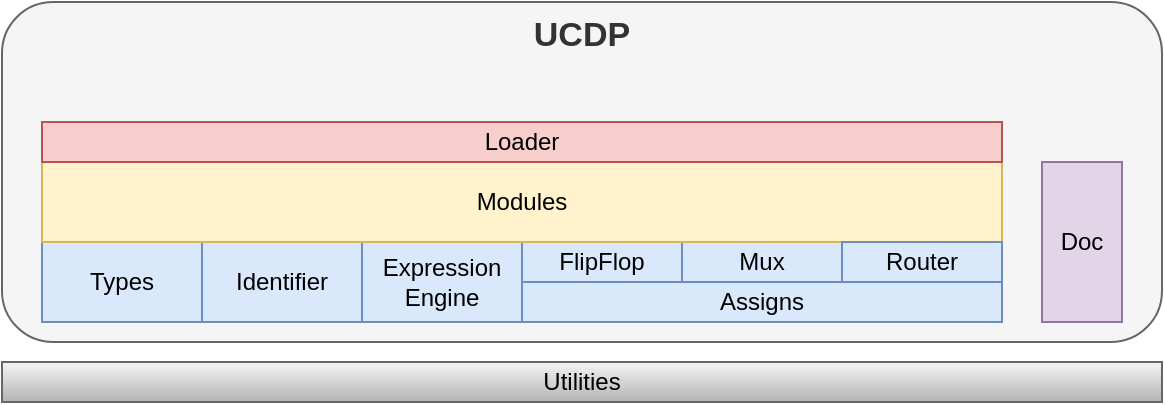 <mxfile version="21.3.7" type="device">
  <diagram name="Seite-1" id="RG0F5FsdQFkT8vz7-S_c">
    <mxGraphModel dx="753" dy="537" grid="1" gridSize="10" guides="1" tooltips="1" connect="1" arrows="1" fold="1" page="1" pageScale="1" pageWidth="827" pageHeight="1169" math="0" shadow="0">
      <root>
        <mxCell id="0" />
        <mxCell id="1" parent="0" />
        <mxCell id="MivXOXssENZeqyFi2kfn-24" value="UCDP" style="rounded=1;whiteSpace=wrap;html=1;fillColor=#f5f5f5;strokeColor=#666666;fontColor=#333333;verticalAlign=top;fontSize=17;fontStyle=1" parent="1" vertex="1">
          <mxGeometry x="80" y="320" width="580" height="170" as="geometry" />
        </mxCell>
        <mxCell id="MivXOXssENZeqyFi2kfn-25" style="edgeStyle=orthogonalEdgeStyle;rounded=0;orthogonalLoop=1;jettySize=auto;html=1;exitX=0.5;exitY=0;exitDx=0;exitDy=0;" parent="1" source="MivXOXssENZeqyFi2kfn-26" target="MivXOXssENZeqyFi2kfn-31" edge="1">
          <mxGeometry relative="1" as="geometry" />
        </mxCell>
        <mxCell id="MivXOXssENZeqyFi2kfn-26" value="Expression Engine" style="rounded=0;whiteSpace=wrap;html=1;fillColor=#dae8fc;strokeColor=#6c8ebf;" parent="1" vertex="1">
          <mxGeometry x="260" y="440" width="80" height="40" as="geometry" />
        </mxCell>
        <mxCell id="MivXOXssENZeqyFi2kfn-27" value="Types" style="rounded=0;whiteSpace=wrap;html=1;fillColor=#dae8fc;strokeColor=#6c8ebf;" parent="1" vertex="1">
          <mxGeometry x="100" y="440" width="80" height="40" as="geometry" />
        </mxCell>
        <mxCell id="MivXOXssENZeqyFi2kfn-28" value="Identifier" style="rounded=0;whiteSpace=wrap;html=1;fillColor=#dae8fc;strokeColor=#6c8ebf;" parent="1" vertex="1">
          <mxGeometry x="180" y="440" width="80" height="40" as="geometry" />
        </mxCell>
        <mxCell id="MivXOXssENZeqyFi2kfn-29" value="FlipFlop" style="rounded=0;whiteSpace=wrap;html=1;fillColor=#dae8fc;strokeColor=#6c8ebf;" parent="1" vertex="1">
          <mxGeometry x="340" y="440" width="80" height="20" as="geometry" />
        </mxCell>
        <mxCell id="MivXOXssENZeqyFi2kfn-30" value="Mux" style="rounded=0;whiteSpace=wrap;html=1;fillColor=#dae8fc;strokeColor=#6c8ebf;" parent="1" vertex="1">
          <mxGeometry x="420" y="440" width="80" height="20" as="geometry" />
        </mxCell>
        <mxCell id="MivXOXssENZeqyFi2kfn-31" value="Modules" style="rounded=0;whiteSpace=wrap;html=1;fillColor=#fff2cc;strokeColor=#d6b656;" parent="1" vertex="1">
          <mxGeometry x="100" y="400" width="480" height="40" as="geometry" />
        </mxCell>
        <mxCell id="MivXOXssENZeqyFi2kfn-32" value="Assigns" style="rounded=0;whiteSpace=wrap;html=1;fillColor=#dae8fc;strokeColor=#6c8ebf;" parent="1" vertex="1">
          <mxGeometry x="340" y="460" width="240" height="20" as="geometry" />
        </mxCell>
        <mxCell id="MivXOXssENZeqyFi2kfn-33" value="Loader" style="rounded=0;whiteSpace=wrap;html=1;fillColor=#f8cecc;strokeColor=#b85450;" parent="1" vertex="1">
          <mxGeometry x="100" y="380" width="480" height="20" as="geometry" />
        </mxCell>
        <mxCell id="MivXOXssENZeqyFi2kfn-34" value="Doc" style="rounded=0;whiteSpace=wrap;html=1;fillColor=#e1d5e7;strokeColor=#9673a6;" parent="1" vertex="1">
          <mxGeometry x="600" y="400" width="40" height="80" as="geometry" />
        </mxCell>
        <mxCell id="MivXOXssENZeqyFi2kfn-36" value="Router" style="rounded=0;whiteSpace=wrap;html=1;fillColor=#dae8fc;strokeColor=#6c8ebf;" parent="1" vertex="1">
          <mxGeometry x="500" y="440" width="80" height="20" as="geometry" />
        </mxCell>
        <mxCell id="MivXOXssENZeqyFi2kfn-37" value="Utilities" style="rounded=0;whiteSpace=wrap;html=1;fillColor=#f5f5f5;gradientColor=#b3b3b3;strokeColor=#666666;" parent="1" vertex="1">
          <mxGeometry x="80" y="500" width="580" height="20" as="geometry" />
        </mxCell>
      </root>
    </mxGraphModel>
  </diagram>
</mxfile>
